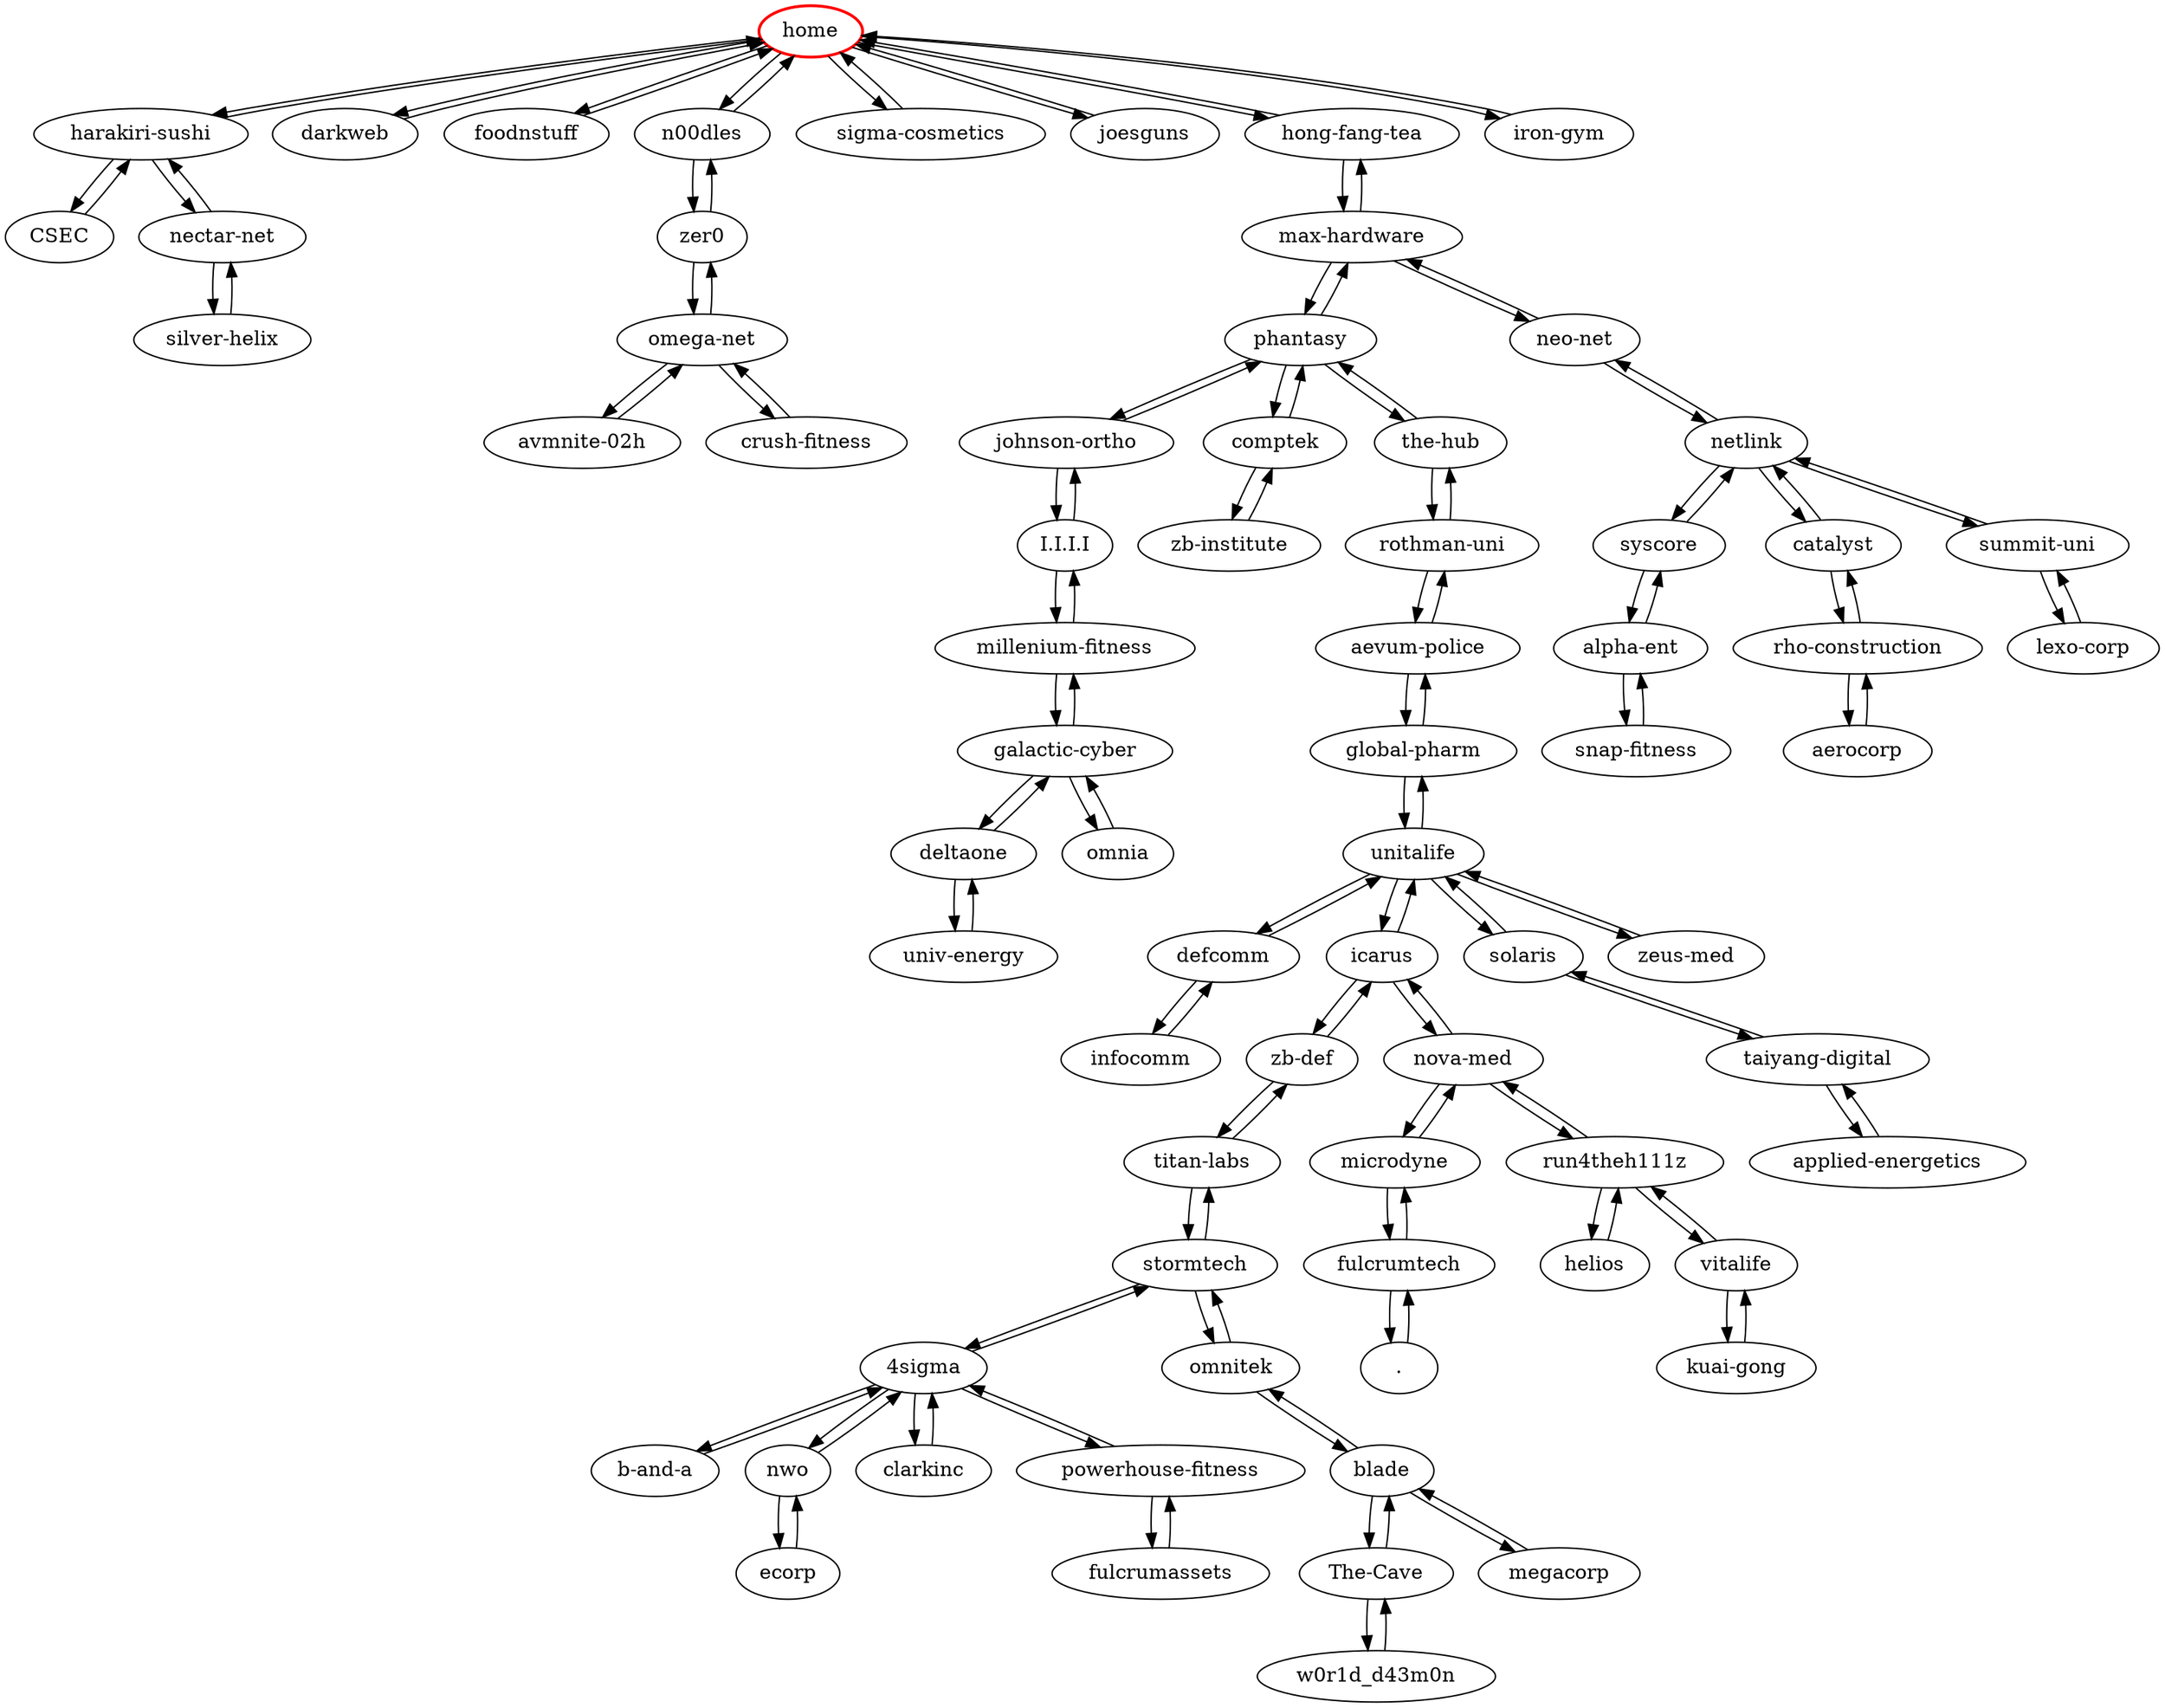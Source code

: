 digraph bitburner {
  "home" [style=bold; color=red]

"fulcrumtech" -> "."
"stormtech" -> "4sigma"
"b-and-a" -> "4sigma"
"nwo" -> "4sigma"
"clarkinc" -> "4sigma"
"powerhouse-fitness" -> "4sigma"
"harakiri-sushi" -> "CSEC"
"johnson-ortho" -> "I.I.I.I"
"millenium-fitness" -> "I.I.I.I"
"blade" -> "The-Cave"
"w0r1d_d43m0n" -> "The-Cave"
"rho-construction" -> "aerocorp"
"rothman-uni" -> "aevum-police"
"global-pharm" -> "aevum-police"
"syscore" -> "alpha-ent"
"snap-fitness" -> "alpha-ent"
"taiyang-digital" -> "applied-energetics"
"omega-net" -> "avmnite-02h"
"4sigma" -> "b-and-a"
"omnitek" -> "blade"
"megacorp" -> "blade"
"The-Cave" -> "blade"
"netlink" -> "catalyst"
"rho-construction" -> "catalyst"
"4sigma" -> "clarkinc"
"phantasy" -> "comptek"
"zb-institute" -> "comptek"
"omega-net" -> "crush-fitness"
"home" -> "darkweb"
"unitalife" -> "defcomm"
"infocomm" -> "defcomm"
"galactic-cyber" -> "deltaone"
"univ-energy" -> "deltaone"
"nwo" -> "ecorp"
"home" -> "foodnstuff"
"powerhouse-fitness" -> "fulcrumassets"
"microdyne" -> "fulcrumtech"
"." -> "fulcrumtech"
"millenium-fitness" -> "galactic-cyber"
"omnia" -> "galactic-cyber"
"deltaone" -> "galactic-cyber"
"aevum-police" -> "global-pharm"
"unitalife" -> "global-pharm"
"home" -> "harakiri-sushi"
"nectar-net" -> "harakiri-sushi"
"CSEC" -> "harakiri-sushi"
"run4theh111z" -> "helios"
"n00dles" -> "home"
"foodnstuff" -> "home"
"sigma-cosmetics" -> "home"
"joesguns" -> "home"
"hong-fang-tea" -> "home"
"harakiri-sushi" -> "home"
"iron-gym" -> "home"
"darkweb" -> "home"
"home" -> "hong-fang-tea"
"max-hardware" -> "hong-fang-tea"
"unitalife" -> "icarus"
"zb-def" -> "icarus"
"nova-med" -> "icarus"
"defcomm" -> "infocomm"
"home" -> "iron-gym"
"home" -> "joesguns"
"phantasy" -> "johnson-ortho"
"I.I.I.I" -> "johnson-ortho"
"vitalife" -> "kuai-gong"
"summit-uni" -> "lexo-corp"
"hong-fang-tea" -> "max-hardware"
"neo-net" -> "max-hardware"
"phantasy" -> "max-hardware"
"blade" -> "megacorp"
"nova-med" -> "microdyne"
"fulcrumtech" -> "microdyne"
"I.I.I.I" -> "millenium-fitness"
"galactic-cyber" -> "millenium-fitness"
"home" -> "n00dles"
"zer0" -> "n00dles"
"harakiri-sushi" -> "nectar-net"
"silver-helix" -> "nectar-net"
"max-hardware" -> "neo-net"
"netlink" -> "neo-net"
"neo-net" -> "netlink"
"summit-uni" -> "netlink"
"syscore" -> "netlink"
"catalyst" -> "netlink"
"icarus" -> "nova-med"
"microdyne" -> "nova-med"
"run4theh111z" -> "nova-med"
"4sigma" -> "nwo"
"ecorp" -> "nwo"
"zer0" -> "omega-net"
"crush-fitness" -> "omega-net"
"avmnite-02h" -> "omega-net"
"galactic-cyber" -> "omnia"
"stormtech" -> "omnitek"
"blade" -> "omnitek"
"max-hardware" -> "phantasy"
"the-hub" -> "phantasy"
"comptek" -> "phantasy"
"johnson-ortho" -> "phantasy"
"4sigma" -> "powerhouse-fitness"
"fulcrumassets" -> "powerhouse-fitness"
"catalyst" -> "rho-construction"
"aerocorp" -> "rho-construction"
"the-hub" -> "rothman-uni"
"aevum-police" -> "rothman-uni"
"nova-med" -> "run4theh111z"
"helios" -> "run4theh111z"
"vitalife" -> "run4theh111z"
"home" -> "sigma-cosmetics"
"nectar-net" -> "silver-helix"
"alpha-ent" -> "snap-fitness"
"unitalife" -> "solaris"
"taiyang-digital" -> "solaris"
"titan-labs" -> "stormtech"
"omnitek" -> "stormtech"
"4sigma" -> "stormtech"
"netlink" -> "summit-uni"
"lexo-corp" -> "summit-uni"
"netlink" -> "syscore"
"alpha-ent" -> "syscore"
"solaris" -> "taiyang-digital"
"applied-energetics" -> "taiyang-digital"
"phantasy" -> "the-hub"
"rothman-uni" -> "the-hub"
"zb-def" -> "titan-labs"
"stormtech" -> "titan-labs"
"global-pharm" -> "unitalife"
"defcomm" -> "unitalife"
"icarus" -> "unitalife"
"solaris" -> "unitalife"
"zeus-med" -> "unitalife"
"deltaone" -> "univ-energy"
"run4theh111z" -> "vitalife"
"kuai-gong" -> "vitalife"
"The-Cave" -> "w0r1d_d43m0n"
"icarus" -> "zb-def"
"titan-labs" -> "zb-def"
"comptek" -> "zb-institute"
"n00dles" -> "zer0"
"omega-net" -> "zer0"
"unitalife" -> "zeus-med"
}
